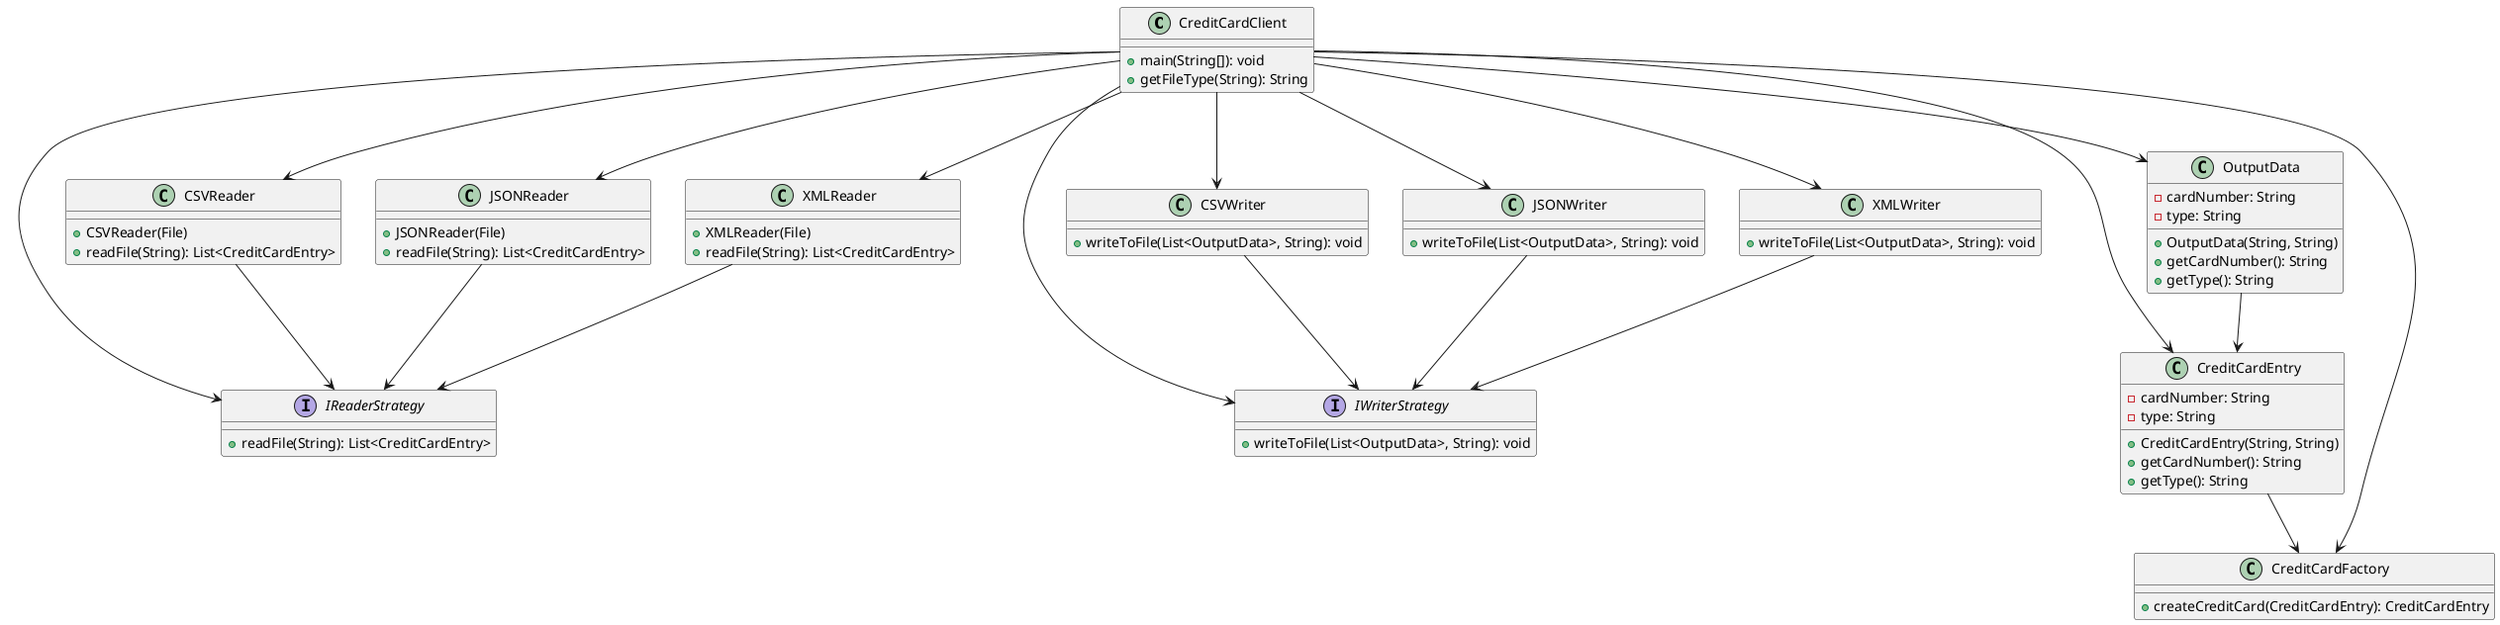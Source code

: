 @startuml

class CreditCardClient {
    +main(String[]): void
    +getFileType(String): String
}

interface IReaderStrategy {
    +readFile(String): List<CreditCardEntry>
}

interface IWriterStrategy {
    +writeToFile(List<OutputData>, String): void
}

class CSVReader {
    +CSVReader(File)
    +readFile(String): List<CreditCardEntry>
}

class JSONReader {
    +JSONReader(File)
    +readFile(String): List<CreditCardEntry>
}

class XMLReader {
    +XMLReader(File)
    +readFile(String): List<CreditCardEntry>
}

class CSVWriter {
    +writeToFile(List<OutputData>, String): void
}

class JSONWriter {
    +writeToFile(List<OutputData>, String): void
}

class XMLWriter {
    +writeToFile(List<OutputData>, String): void
}

class CreditCardEntry {
    -cardNumber: String
    -type: String
    +CreditCardEntry(String, String)
    +getCardNumber(): String
    +getType(): String
}

class OutputData {
    -cardNumber: String
    -type: String
    +OutputData(String, String)
    +getCardNumber(): String
    +getType(): String
}

class CreditCardFactory {
    +createCreditCard(CreditCardEntry): CreditCardEntry
}

CreditCardClient --> IReaderStrategy
CreditCardClient --> IWriterStrategy
CreditCardClient --> CreditCardEntry
CreditCardClient --> OutputData
CreditCardClient --> CSVReader
CreditCardClient --> JSONReader
CreditCardClient --> XMLReader
CreditCardClient --> CSVWriter
CreditCardClient --> JSONWriter
CreditCardClient --> XMLWriter
CreditCardClient --> CreditCardFactory

CSVReader --> IReaderStrategy
JSONReader --> IReaderStrategy
XMLReader --> IReaderStrategy
CSVWriter --> IWriterStrategy
JSONWriter --> IWriterStrategy
XMLWriter --> IWriterStrategy

CreditCardEntry --> CreditCardFactory
OutputData --> CreditCardEntry

@enduml

